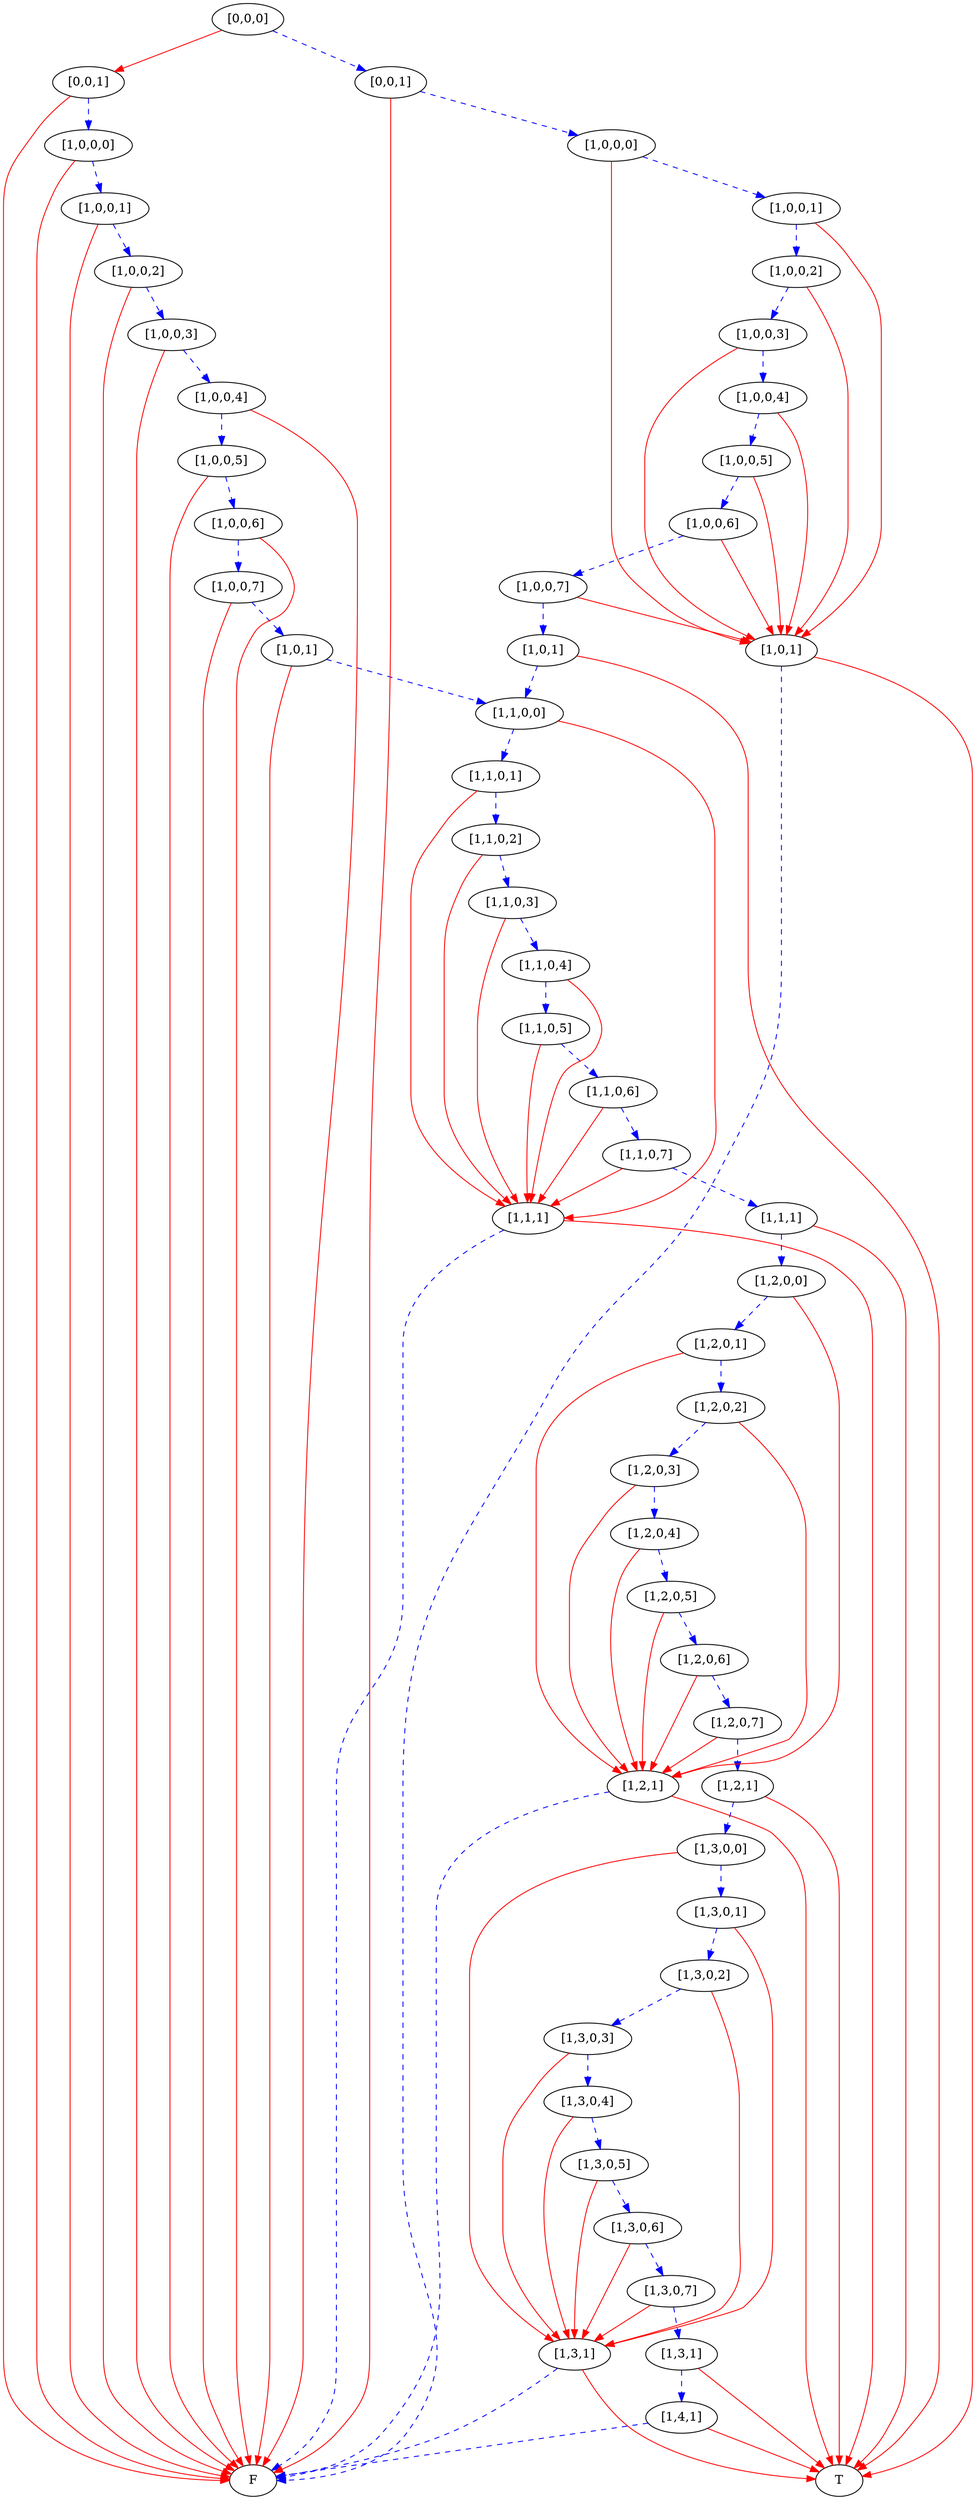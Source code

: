 digraph {
    1 [label=F];
    2 [label=T];
    3 [label="[1,1,1]"];
    4 [label="[1,2,1]"];
    5 [label="[1,3,1]"];
    6 [label="[1,4,1]"];
    7 [label="[1,3,1]"];
    8 [label="[1,3,0,7]"];
    9 [label="[1,3,0,6]"];
    10 [label="[1,3,0,5]"];
    11 [label="[1,3,0,4]"];
    12 [label="[1,3,0,3]"];
    13 [label="[1,3,0,2]"];
    14 [label="[1,3,0,1]"];
    15 [label="[1,3,0,0]"];
    16 [label="[1,2,1]"];
    17 [label="[1,2,0,7]"];
    18 [label="[1,2,0,6]"];
    19 [label="[1,2,0,5]"];
    20 [label="[1,2,0,4]"];
    21 [label="[1,2,0,3]"];
    22 [label="[1,2,0,2]"];
    23 [label="[1,2,0,1]"];
    24 [label="[1,2,0,0]"];
    25 [label="[1,1,1]"];
    26 [label="[1,1,0,7]"];
    27 [label="[1,1,0,6]"];
    28 [label="[1,1,0,5]"];
    29 [label="[1,1,0,4]"];
    30 [label="[1,1,0,3]"];
    31 [label="[1,1,0,2]"];
    32 [label="[1,1,0,1]"];
    33 [label="[1,1,0,0]"];
    34 [label="[1,0,1]"];
    35 [label="[1,0,0,7]"];
    36 [label="[1,0,0,6]"];
    37 [label="[1,0,0,5]"];
    38 [label="[1,0,0,4]"];
    39 [label="[1,0,0,3]"];
    40 [label="[1,0,0,2]"];
    41 [label="[1,0,0,1]"];
    42 [label="[1,0,0,0]"];
    43 [label="[0,0,1]"];
    44 [label="[1,0,1]"];
    45 [label="[1,0,1]"];
    46 [label="[1,0,0,7]"];
    47 [label="[1,0,0,6]"];
    48 [label="[1,0,0,5]"];
    49 [label="[1,0,0,4]"];
    50 [label="[1,0,0,3]"];
    51 [label="[1,0,0,2]"];
    52 [label="[1,0,0,1]"];
    53 [label="[1,0,0,0]"];
    54 [label="[0,0,1]"];
    55 [label="[0,0,0]"];
    3 -> 1 [style=dashed
           ,color=blue];
    3 -> 2 [color=red];
    4 -> 1 [style=dashed
           ,color=blue];
    4 -> 2 [color=red];
    5 -> 1 [style=dashed
           ,color=blue];
    5 -> 2 [color=red];
    6 -> 1 [style=dashed
           ,color=blue];
    6 -> 2 [color=red];
    7 -> 6 [style=dashed
           ,color=blue];
    7 -> 2 [color=red];
    8 -> 5 [color=red];
    8 -> 7 [style=dashed
           ,color=blue];
    9 -> 5 [color=red];
    9 -> 8 [style=dashed
           ,color=blue];
    10 -> 5 [color=red];
    10 -> 9 [style=dashed
            ,color=blue];
    11 -> 5 [color=red];
    11 -> 10 [style=dashed
             ,color=blue];
    12 -> 5 [color=red];
    12 -> 11 [style=dashed
             ,color=blue];
    13 -> 5 [color=red];
    13 -> 12 [style=dashed
             ,color=blue];
    14 -> 5 [color=red];
    14 -> 13 [style=dashed
             ,color=blue];
    15 -> 5 [color=red];
    15 -> 14 [style=dashed
             ,color=blue];
    16 -> 15 [style=dashed
             ,color=blue];
    16 -> 2 [color=red];
    17 -> 4 [color=red];
    17 -> 16 [style=dashed
             ,color=blue];
    18 -> 4 [color=red];
    18 -> 17 [style=dashed
             ,color=blue];
    19 -> 4 [color=red];
    19 -> 18 [style=dashed
             ,color=blue];
    20 -> 4 [color=red];
    20 -> 19 [style=dashed
             ,color=blue];
    21 -> 4 [color=red];
    21 -> 20 [style=dashed
             ,color=blue];
    22 -> 4 [color=red];
    22 -> 21 [style=dashed
             ,color=blue];
    23 -> 4 [color=red];
    23 -> 22 [style=dashed
             ,color=blue];
    24 -> 4 [color=red];
    24 -> 23 [style=dashed
             ,color=blue];
    25 -> 24 [style=dashed
             ,color=blue];
    25 -> 2 [color=red];
    26 -> 3 [color=red];
    26 -> 25 [style=dashed
             ,color=blue];
    27 -> 3 [color=red];
    27 -> 26 [style=dashed
             ,color=blue];
    28 -> 3 [color=red];
    28 -> 27 [style=dashed
             ,color=blue];
    29 -> 3 [color=red];
    29 -> 28 [style=dashed
             ,color=blue];
    30 -> 3 [color=red];
    30 -> 29 [style=dashed
             ,color=blue];
    31 -> 3 [color=red];
    31 -> 30 [style=dashed
             ,color=blue];
    32 -> 3 [color=red];
    32 -> 31 [style=dashed
             ,color=blue];
    33 -> 3 [color=red];
    33 -> 32 [style=dashed
             ,color=blue];
    34 -> 33 [style=dashed
             ,color=blue];
    34 -> 1 [color=red];
    35 -> 34 [style=dashed
             ,color=blue];
    35 -> 1 [color=red];
    36 -> 35 [style=dashed
             ,color=blue];
    36 -> 1 [color=red];
    37 -> 36 [style=dashed
             ,color=blue];
    37 -> 1 [color=red];
    38 -> 37 [style=dashed
             ,color=blue];
    38 -> 1 [color=red];
    39 -> 38 [style=dashed
             ,color=blue];
    39 -> 1 [color=red];
    40 -> 39 [style=dashed
             ,color=blue];
    40 -> 1 [color=red];
    41 -> 40 [style=dashed
             ,color=blue];
    41 -> 1 [color=red];
    42 -> 41 [style=dashed
             ,color=blue];
    42 -> 1 [color=red];
    43 -> 42 [style=dashed
             ,color=blue];
    43 -> 1 [color=red];
    44 -> 1 [style=dashed
            ,color=blue];
    44 -> 2 [color=red];
    45 -> 33 [style=dashed
             ,color=blue];
    45 -> 2 [color=red];
    46 -> 44 [color=red];
    46 -> 45 [style=dashed
             ,color=blue];
    47 -> 44 [color=red];
    47 -> 46 [style=dashed
             ,color=blue];
    48 -> 44 [color=red];
    48 -> 47 [style=dashed
             ,color=blue];
    49 -> 44 [color=red];
    49 -> 48 [style=dashed
             ,color=blue];
    50 -> 44 [color=red];
    50 -> 49 [style=dashed
             ,color=blue];
    51 -> 44 [color=red];
    51 -> 50 [style=dashed
             ,color=blue];
    52 -> 44 [color=red];
    52 -> 51 [style=dashed
             ,color=blue];
    53 -> 44 [color=red];
    53 -> 52 [style=dashed
             ,color=blue];
    54 -> 53 [style=dashed
             ,color=blue];
    54 -> 1 [color=red];
    55 -> 43 [color=red];
    55 -> 54 [style=dashed
             ,color=blue];
}